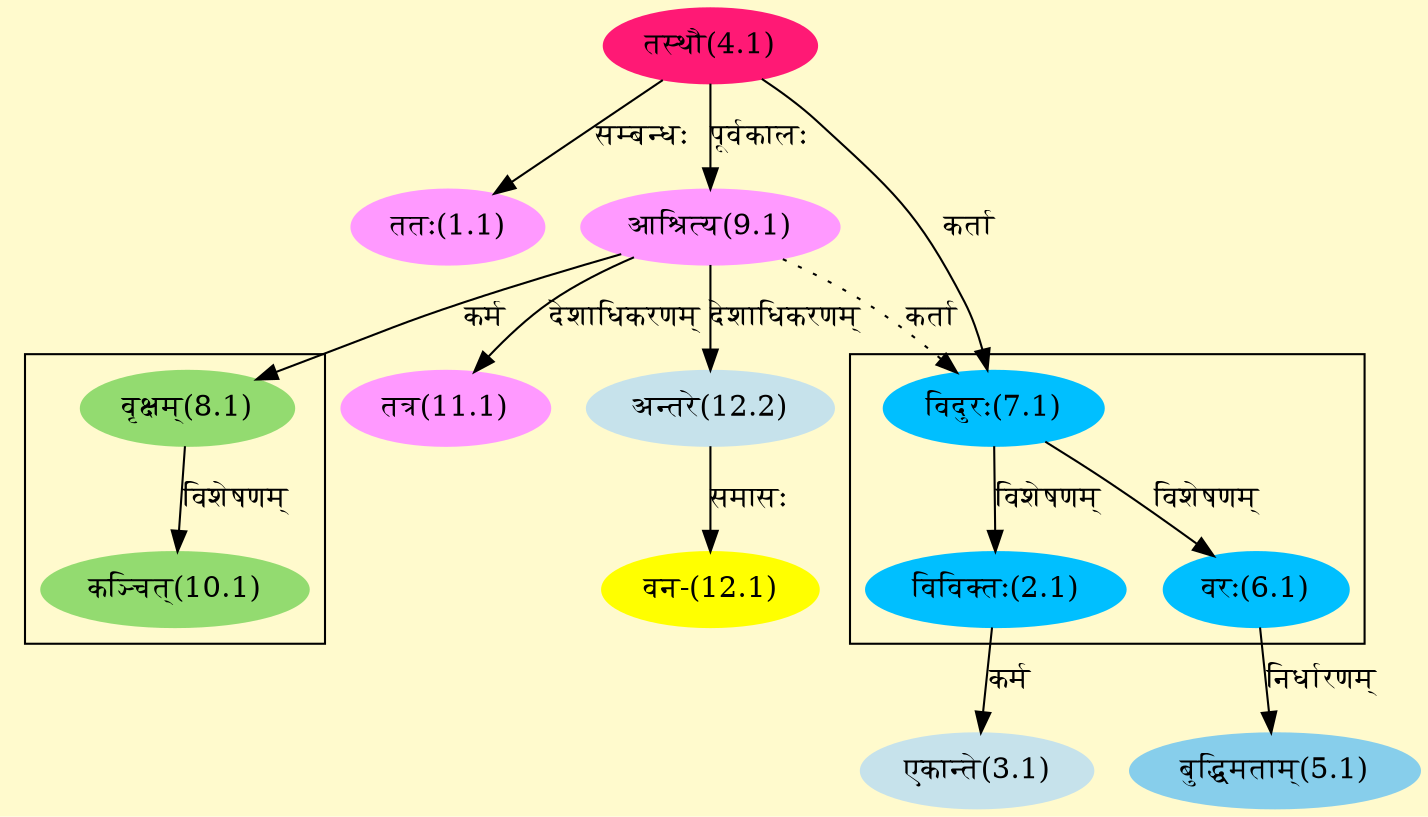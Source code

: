 digraph G{
rankdir=BT;
 compound=true;
 bgcolor="lemonchiffon1";

subgraph cluster_1{
Node2_1 [style=filled, color="#00BFFF" label = "विविक्तः(2.1)"]
Node7_1 [style=filled, color="#00BFFF" label = "विदुरः(7.1)"]
Node6_1 [style=filled, color="#00BFFF" label = "वरः(6.1)"]

}

subgraph cluster_2{
Node10_1 [style=filled, color="#93DB70" label = "कञ्चित्(10.1)"]
Node8_1 [style=filled, color="#93DB70" label = "वृक्षम्(8.1)"]

}
Node1_1 [style=filled, color="#FF99FF" label = "ततः(1.1)"]
Node4_1 [style=filled, color="#FF1975" label = "तस्थौ(4.1)"]
Node3_1 [style=filled, color="#C6E2EB" label = "एकान्ते(3.1)"]
Node2_1 [style=filled, color="#00BFFF" label = "विविक्तः(2.1)"]
Node7_1 [style=filled, color="#00BFFF" label = "विदुरः(7.1)"]
Node [style=filled, color="" label = "()"]
Node5_1 [style=filled, color="#87CEEB" label = "बुद्धिमताम्(5.1)"]
Node6_1 [style=filled, color="#00BFFF" label = "वरः(6.1)"]
Node9_1 [style=filled, color="#FF99FF" label = "आश्रित्य(9.1)"]
Node8_1 [style=filled, color="#93DB70" label = "वृक्षम्(8.1)"]
Node11_1 [style=filled, color="#FF99FF" label = "तत्र(11.1)"]
Node12_1 [style=filled, color="#FFFF00" label = "वन-(12.1)"]
Node12_2 [style=filled, color="#C6E2EB" label = "अन्तरे(12.2)"]
/* Start of Relations section */

Node1_1 -> Node4_1 [  label="सम्बन्धः"  dir="back" ]
Node2_1 -> Node7_1 [  label="विशेषणम्"  dir="back" ]
Node3_1 -> Node2_1 [  label="कर्म"  dir="back" ]
Node5_1 -> Node6_1 [  label="निर्धारणम्"  dir="back" ]
Node6_1 -> Node7_1 [  label="विशेषणम्"  dir="back" ]
Node7_1 -> Node4_1 [  label="कर्ता"  dir="back" ]
Node7_1 -> Node9_1 [ style=dotted label="कर्ता"  dir="back" ]
Node8_1 -> Node9_1 [  label="कर्म"  dir="back" ]
Node9_1 -> Node4_1 [  label="पूर्वकालः"  dir="back" ]
Node10_1 -> Node8_1 [  label="विशेषणम्"  dir="back" ]
Node11_1 -> Node9_1 [  label="देशाधिकरणम्"  dir="back" ]
Node12_1 -> Node12_2 [  label="समासः"  dir="back" ]
Node12_2 -> Node9_1 [  label="देशाधिकरणम्"  dir="back" ]
}
